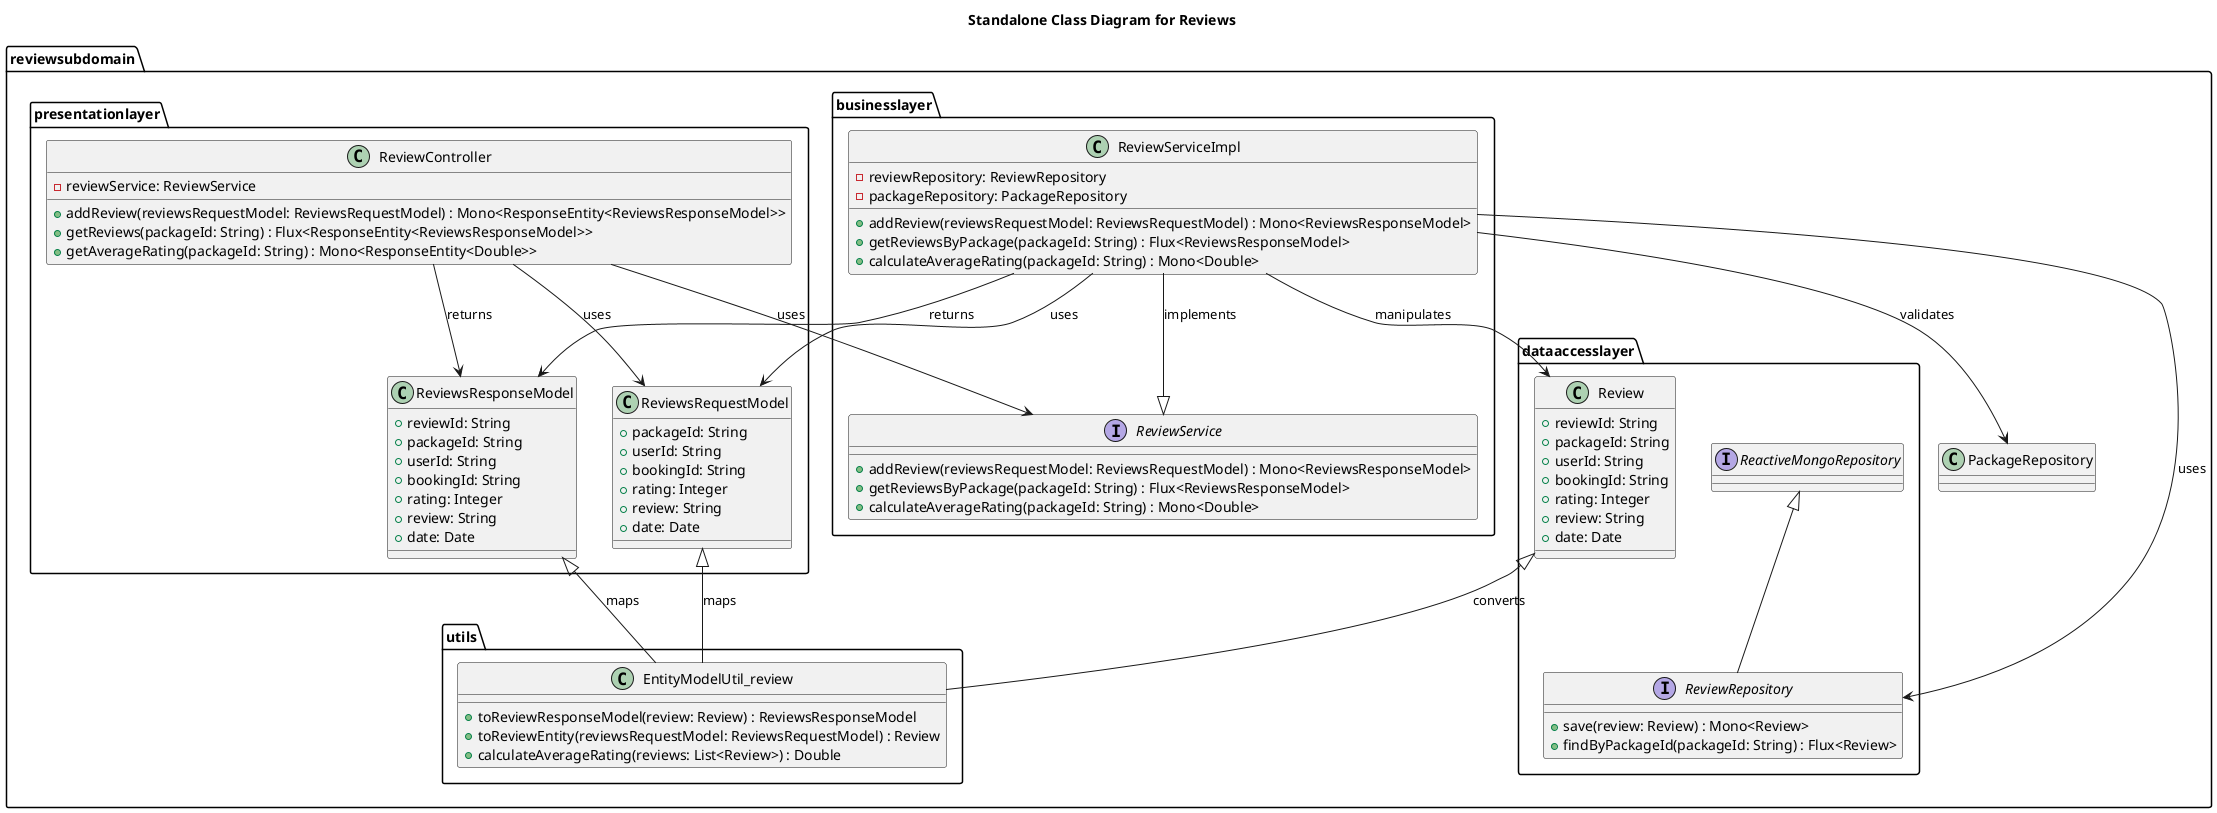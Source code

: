 @startuml
title Standalone Class Diagram for Reviews

package "reviewsubdomain" {

    package "businesslayer" {
        interface ReviewService {
            + addReview(reviewsRequestModel: ReviewsRequestModel) : Mono<ReviewsResponseModel>
            + getReviewsByPackage(packageId: String) : Flux<ReviewsResponseModel>
            + calculateAverageRating(packageId: String) : Mono<Double>
        }

        class ReviewServiceImpl {
            - reviewRepository: ReviewRepository
            - packageRepository: PackageRepository
            + addReview(reviewsRequestModel: ReviewsRequestModel) : Mono<ReviewsResponseModel>
            + getReviewsByPackage(packageId: String) : Flux<ReviewsResponseModel>
            + calculateAverageRating(packageId: String) : Mono<Double>
        }
    }

    package "dataaccesslayer" {
        class Review {
            + reviewId: String
            + packageId: String
            + userId: String
            + bookingId: String
            + rating: Integer
            + review: String
            + date: Date
        }

        interface ReviewRepository extends ReactiveMongoRepository {
            + save(review: Review) : Mono<Review>
            + findByPackageId(packageId: String) : Flux<Review>
        }
    }

    package "presentationlayer" {
        class ReviewsRequestModel {
            + packageId: String
            + userId: String
            + bookingId: String
            + rating: Integer
            + review: String
            + date: Date
        }

        class ReviewsResponseModel {
            + reviewId: String
            + packageId: String
            + userId: String
            + bookingId: String
            + rating: Integer
            + review: String
            + date: Date
        }

        class ReviewController {
            - reviewService: ReviewService
            + addReview(reviewsRequestModel: ReviewsRequestModel) : Mono<ResponseEntity<ReviewsResponseModel>>
            + getReviews(packageId: String) : Flux<ResponseEntity<ReviewsResponseModel>>
            + getAverageRating(packageId: String) : Mono<ResponseEntity<Double>>
        }
    }

    package "utils" {
        class EntityModelUtil_review {
            + toReviewResponseModel(review: Review) : ReviewsResponseModel
            + toReviewEntity(reviewsRequestModel: ReviewsRequestModel) : Review
            + calculateAverageRating(reviews: List<Review>) : Double
        }
    }

    ReviewServiceImpl -down-|> ReviewService : implements
    ReviewServiceImpl -down-> ReviewRepository : uses
    ReviewServiceImpl -down-> PackageRepository : validates
    ReviewController -down-> ReviewService : uses
    ReviewController -down-> ReviewsRequestModel : uses
    ReviewController -down-> ReviewsResponseModel : returns
    ReviewServiceImpl -down-> Review : manipulates
    ReviewServiceImpl -down-> ReviewsRequestModel : uses
    ReviewServiceImpl -down-> ReviewsResponseModel : returns
    EntityModelUtil_review -up-^ Review : converts
    EntityModelUtil_review -up-^ ReviewsRequestModel : maps
    EntityModelUtil_review -up-^ ReviewsResponseModel : maps
}

@enduml